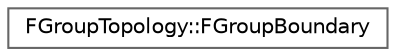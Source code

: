 digraph "Graphical Class Hierarchy"
{
 // INTERACTIVE_SVG=YES
 // LATEX_PDF_SIZE
  bgcolor="transparent";
  edge [fontname=Helvetica,fontsize=10,labelfontname=Helvetica,labelfontsize=10];
  node [fontname=Helvetica,fontsize=10,shape=box,height=0.2,width=0.4];
  rankdir="LR";
  Node0 [id="Node000000",label="FGroupTopology::FGroupBoundary",height=0.2,width=0.4,color="grey40", fillcolor="white", style="filled",URL="$da/dcc/structFGroupTopology_1_1FGroupBoundary.html",tooltip="A Group is bounded by closed loops of FGroupEdge elements."];
}
